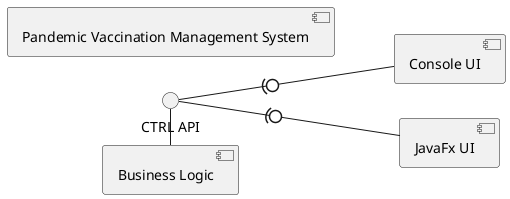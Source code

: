 @startuml
left to right direction

() "CTRL API" as CTRL

[Pandemic Vaccination Management System]

[Business Logic] as BusinessLogic

[Console UI] as ConsoleUI
[JavaFx UI] as JavaFxUI

CTRL - BusinessLogic

CTRL -(0- JavaFxUI
CTRL -(0- ConsoleUI
@enduml